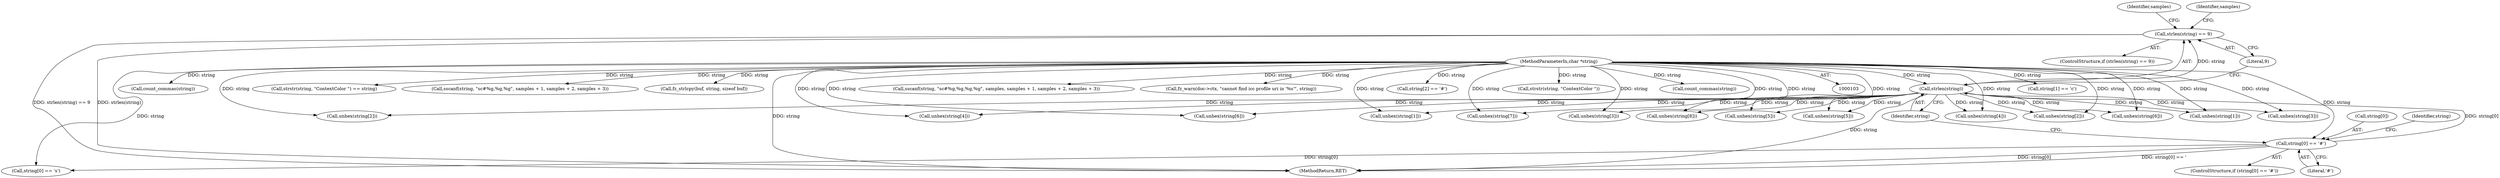 digraph "0_ghostscript_60dabde18d7fe12b19da8b509bdfee9cc886aafc_0@API" {
"1000145" [label="(Call,strlen(string) == 9)"];
"1000146" [label="(Call,strlen(string))"];
"1000138" [label="(Call,string[0] == '#')"];
"1000106" [label="(MethodParameterIn,char *string)"];
"1000214" [label="(Identifier,samples)"];
"1000530" [label="(MethodReturn,RET)"];
"1000142" [label="(Literal,'#')"];
"1000253" [label="(Call,unhex(string[5]))"];
"1000291" [label="(Call,string[1] == 'c')"];
"1000139" [label="(Call,string[0])"];
"1000321" [label="(Call,count_commas(string))"];
"1000161" [label="(Call,unhex(string[2]))"];
"1000243" [label="(Call,unhex(string[4]))"];
"1000339" [label="(Call,strstr(string, \"ContextColor \") == string)"];
"1000307" [label="(Call,sscanf(string, \"sc#%g,%g,%g\", samples + 1, samples + 2, samples + 3))"];
"1000106" [label="(MethodParameterIn,char *string)"];
"1000345" [label="(Call,fz_strlcpy(buf, string, sizeof buf))"];
"1000258" [label="(Call,unhex(string[6]))"];
"1000156" [label="(Call,unhex(string[1]))"];
"1000201" [label="(Call,unhex(string[7]))"];
"1000324" [label="(Call,sscanf(string, \"sc#%g,%g,%g,%g\", samples, samples + 1, samples + 2, samples + 3))"];
"1000364" [label="(Call,fz_warn(doc->ctx, \"cannot find icc profile uri in '%s'\", string))"];
"1000171" [label="(Call,unhex(string[3]))"];
"1000296" [label="(Call,string[2] == '#')"];
"1000144" [label="(ControlStructure,if (strlen(string) == 9))"];
"1000206" [label="(Call,unhex(string[8]))"];
"1000147" [label="(Identifier,string)"];
"1000186" [label="(Call,unhex(string[5]))"];
"1000176" [label="(Call,unhex(string[4]))"];
"1000287" [label="(Identifier,string)"];
"1000340" [label="(Call,strstr(string, \"ContextColor \"))"];
"1000228" [label="(Call,unhex(string[2]))"];
"1000191" [label="(Call,unhex(string[6]))"];
"1000304" [label="(Call,count_commas(string))"];
"1000223" [label="(Call,unhex(string[1]))"];
"1000152" [label="(Identifier,samples)"];
"1000138" [label="(Call,string[0] == '#')"];
"1000285" [label="(Call,string[0] == 's')"];
"1000238" [label="(Call,unhex(string[3]))"];
"1000137" [label="(ControlStructure,if (string[0] == '#'))"];
"1000146" [label="(Call,strlen(string))"];
"1000148" [label="(Literal,9)"];
"1000145" [label="(Call,strlen(string) == 9)"];
"1000145" -> "1000144"  [label="AST: "];
"1000145" -> "1000148"  [label="CFG: "];
"1000146" -> "1000145"  [label="AST: "];
"1000148" -> "1000145"  [label="AST: "];
"1000152" -> "1000145"  [label="CFG: "];
"1000214" -> "1000145"  [label="CFG: "];
"1000145" -> "1000530"  [label="DDG: strlen(string) == 9"];
"1000145" -> "1000530"  [label="DDG: strlen(string)"];
"1000146" -> "1000145"  [label="DDG: string"];
"1000146" -> "1000147"  [label="CFG: "];
"1000147" -> "1000146"  [label="AST: "];
"1000148" -> "1000146"  [label="CFG: "];
"1000146" -> "1000530"  [label="DDG: string"];
"1000138" -> "1000146"  [label="DDG: string[0]"];
"1000106" -> "1000146"  [label="DDG: string"];
"1000146" -> "1000156"  [label="DDG: string"];
"1000146" -> "1000161"  [label="DDG: string"];
"1000146" -> "1000171"  [label="DDG: string"];
"1000146" -> "1000176"  [label="DDG: string"];
"1000146" -> "1000186"  [label="DDG: string"];
"1000146" -> "1000191"  [label="DDG: string"];
"1000146" -> "1000201"  [label="DDG: string"];
"1000146" -> "1000206"  [label="DDG: string"];
"1000146" -> "1000223"  [label="DDG: string"];
"1000146" -> "1000228"  [label="DDG: string"];
"1000146" -> "1000238"  [label="DDG: string"];
"1000146" -> "1000243"  [label="DDG: string"];
"1000146" -> "1000253"  [label="DDG: string"];
"1000146" -> "1000258"  [label="DDG: string"];
"1000138" -> "1000137"  [label="AST: "];
"1000138" -> "1000142"  [label="CFG: "];
"1000139" -> "1000138"  [label="AST: "];
"1000142" -> "1000138"  [label="AST: "];
"1000147" -> "1000138"  [label="CFG: "];
"1000287" -> "1000138"  [label="CFG: "];
"1000138" -> "1000530"  [label="DDG: string[0]"];
"1000138" -> "1000530"  [label="DDG: string[0] == '"];
"1000106" -> "1000138"  [label="DDG: string"];
"1000138" -> "1000285"  [label="DDG: string[0]"];
"1000106" -> "1000103"  [label="AST: "];
"1000106" -> "1000530"  [label="DDG: string"];
"1000106" -> "1000156"  [label="DDG: string"];
"1000106" -> "1000161"  [label="DDG: string"];
"1000106" -> "1000171"  [label="DDG: string"];
"1000106" -> "1000176"  [label="DDG: string"];
"1000106" -> "1000186"  [label="DDG: string"];
"1000106" -> "1000191"  [label="DDG: string"];
"1000106" -> "1000201"  [label="DDG: string"];
"1000106" -> "1000206"  [label="DDG: string"];
"1000106" -> "1000223"  [label="DDG: string"];
"1000106" -> "1000228"  [label="DDG: string"];
"1000106" -> "1000238"  [label="DDG: string"];
"1000106" -> "1000243"  [label="DDG: string"];
"1000106" -> "1000253"  [label="DDG: string"];
"1000106" -> "1000258"  [label="DDG: string"];
"1000106" -> "1000285"  [label="DDG: string"];
"1000106" -> "1000291"  [label="DDG: string"];
"1000106" -> "1000296"  [label="DDG: string"];
"1000106" -> "1000304"  [label="DDG: string"];
"1000106" -> "1000307"  [label="DDG: string"];
"1000106" -> "1000321"  [label="DDG: string"];
"1000106" -> "1000324"  [label="DDG: string"];
"1000106" -> "1000340"  [label="DDG: string"];
"1000106" -> "1000339"  [label="DDG: string"];
"1000106" -> "1000345"  [label="DDG: string"];
"1000106" -> "1000364"  [label="DDG: string"];
}

